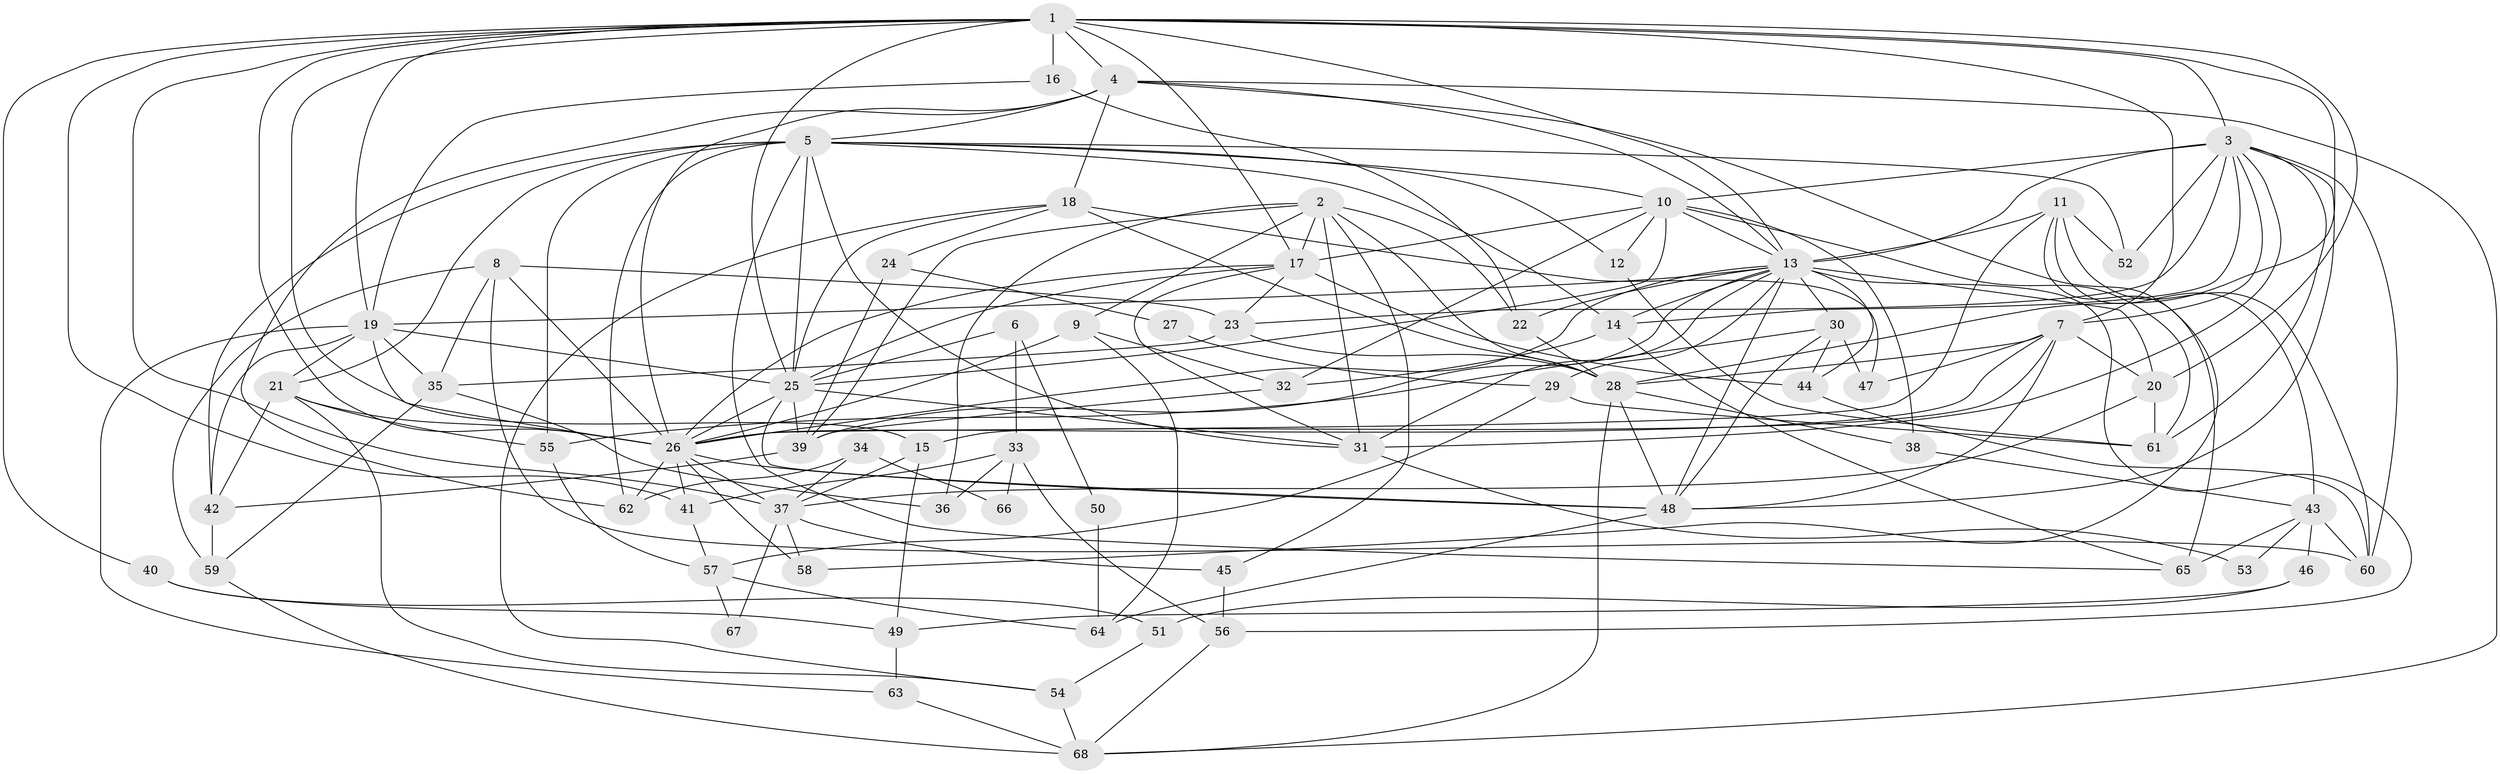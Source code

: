 // original degree distribution, {5: 0.19852941176470587, 2: 0.10294117647058823, 6: 0.08823529411764706, 4: 0.25735294117647056, 3: 0.3088235294117647, 7: 0.03676470588235294, 8: 0.007352941176470588}
// Generated by graph-tools (version 1.1) at 2025/36/03/09/25 02:36:25]
// undirected, 68 vertices, 185 edges
graph export_dot {
graph [start="1"]
  node [color=gray90,style=filled];
  1;
  2;
  3;
  4;
  5;
  6;
  7;
  8;
  9;
  10;
  11;
  12;
  13;
  14;
  15;
  16;
  17;
  18;
  19;
  20;
  21;
  22;
  23;
  24;
  25;
  26;
  27;
  28;
  29;
  30;
  31;
  32;
  33;
  34;
  35;
  36;
  37;
  38;
  39;
  40;
  41;
  42;
  43;
  44;
  45;
  46;
  47;
  48;
  49;
  50;
  51;
  52;
  53;
  54;
  55;
  56;
  57;
  58;
  59;
  60;
  61;
  62;
  63;
  64;
  65;
  66;
  67;
  68;
  1 -- 3 [weight=1.0];
  1 -- 4 [weight=1.0];
  1 -- 7 [weight=1.0];
  1 -- 13 [weight=2.0];
  1 -- 15 [weight=1.0];
  1 -- 16 [weight=2.0];
  1 -- 17 [weight=1.0];
  1 -- 19 [weight=1.0];
  1 -- 20 [weight=1.0];
  1 -- 25 [weight=1.0];
  1 -- 26 [weight=2.0];
  1 -- 28 [weight=2.0];
  1 -- 37 [weight=1.0];
  1 -- 40 [weight=1.0];
  1 -- 41 [weight=1.0];
  2 -- 9 [weight=1.0];
  2 -- 17 [weight=1.0];
  2 -- 22 [weight=1.0];
  2 -- 28 [weight=1.0];
  2 -- 31 [weight=1.0];
  2 -- 36 [weight=1.0];
  2 -- 39 [weight=1.0];
  2 -- 45 [weight=1.0];
  3 -- 7 [weight=1.0];
  3 -- 10 [weight=2.0];
  3 -- 13 [weight=1.0];
  3 -- 14 [weight=1.0];
  3 -- 23 [weight=1.0];
  3 -- 31 [weight=1.0];
  3 -- 48 [weight=1.0];
  3 -- 52 [weight=1.0];
  3 -- 60 [weight=1.0];
  3 -- 61 [weight=1.0];
  4 -- 5 [weight=2.0];
  4 -- 13 [weight=1.0];
  4 -- 18 [weight=1.0];
  4 -- 26 [weight=1.0];
  4 -- 62 [weight=1.0];
  4 -- 65 [weight=3.0];
  4 -- 68 [weight=1.0];
  5 -- 10 [weight=1.0];
  5 -- 12 [weight=1.0];
  5 -- 14 [weight=1.0];
  5 -- 21 [weight=1.0];
  5 -- 25 [weight=2.0];
  5 -- 31 [weight=1.0];
  5 -- 42 [weight=1.0];
  5 -- 52 [weight=1.0];
  5 -- 55 [weight=1.0];
  5 -- 62 [weight=1.0];
  5 -- 65 [weight=1.0];
  6 -- 25 [weight=1.0];
  6 -- 33 [weight=1.0];
  6 -- 50 [weight=1.0];
  7 -- 15 [weight=1.0];
  7 -- 20 [weight=1.0];
  7 -- 26 [weight=1.0];
  7 -- 28 [weight=2.0];
  7 -- 47 [weight=1.0];
  7 -- 48 [weight=1.0];
  8 -- 23 [weight=1.0];
  8 -- 26 [weight=1.0];
  8 -- 35 [weight=1.0];
  8 -- 59 [weight=1.0];
  8 -- 60 [weight=1.0];
  9 -- 26 [weight=1.0];
  9 -- 32 [weight=1.0];
  9 -- 64 [weight=1.0];
  10 -- 12 [weight=1.0];
  10 -- 13 [weight=1.0];
  10 -- 17 [weight=2.0];
  10 -- 25 [weight=3.0];
  10 -- 32 [weight=1.0];
  10 -- 38 [weight=1.0];
  10 -- 61 [weight=2.0];
  11 -- 13 [weight=1.0];
  11 -- 26 [weight=1.0];
  11 -- 43 [weight=1.0];
  11 -- 52 [weight=1.0];
  11 -- 58 [weight=1.0];
  11 -- 60 [weight=1.0];
  12 -- 61 [weight=1.0];
  13 -- 14 [weight=1.0];
  13 -- 19 [weight=1.0];
  13 -- 20 [weight=1.0];
  13 -- 22 [weight=1.0];
  13 -- 26 [weight=1.0];
  13 -- 29 [weight=1.0];
  13 -- 30 [weight=1.0];
  13 -- 31 [weight=1.0];
  13 -- 39 [weight=1.0];
  13 -- 44 [weight=2.0];
  13 -- 48 [weight=1.0];
  13 -- 56 [weight=1.0];
  14 -- 32 [weight=1.0];
  14 -- 65 [weight=1.0];
  15 -- 37 [weight=1.0];
  15 -- 49 [weight=1.0];
  16 -- 19 [weight=1.0];
  16 -- 22 [weight=1.0];
  17 -- 23 [weight=1.0];
  17 -- 25 [weight=1.0];
  17 -- 26 [weight=1.0];
  17 -- 31 [weight=1.0];
  17 -- 44 [weight=1.0];
  18 -- 24 [weight=1.0];
  18 -- 25 [weight=1.0];
  18 -- 28 [weight=1.0];
  18 -- 47 [weight=1.0];
  18 -- 54 [weight=1.0];
  19 -- 21 [weight=1.0];
  19 -- 25 [weight=1.0];
  19 -- 26 [weight=1.0];
  19 -- 35 [weight=1.0];
  19 -- 42 [weight=2.0];
  19 -- 63 [weight=1.0];
  20 -- 37 [weight=1.0];
  20 -- 61 [weight=1.0];
  21 -- 26 [weight=1.0];
  21 -- 42 [weight=1.0];
  21 -- 54 [weight=1.0];
  21 -- 55 [weight=1.0];
  22 -- 28 [weight=1.0];
  23 -- 28 [weight=1.0];
  23 -- 35 [weight=1.0];
  24 -- 27 [weight=1.0];
  24 -- 39 [weight=1.0];
  25 -- 26 [weight=1.0];
  25 -- 31 [weight=1.0];
  25 -- 39 [weight=1.0];
  25 -- 48 [weight=1.0];
  26 -- 37 [weight=1.0];
  26 -- 41 [weight=1.0];
  26 -- 48 [weight=1.0];
  26 -- 58 [weight=1.0];
  26 -- 62 [weight=1.0];
  27 -- 29 [weight=1.0];
  28 -- 38 [weight=1.0];
  28 -- 48 [weight=1.0];
  28 -- 68 [weight=1.0];
  29 -- 57 [weight=1.0];
  29 -- 61 [weight=1.0];
  30 -- 44 [weight=1.0];
  30 -- 47 [weight=1.0];
  30 -- 48 [weight=1.0];
  30 -- 55 [weight=1.0];
  31 -- 53 [weight=1.0];
  32 -- 39 [weight=1.0];
  33 -- 36 [weight=1.0];
  33 -- 41 [weight=1.0];
  33 -- 56 [weight=1.0];
  33 -- 66 [weight=1.0];
  34 -- 37 [weight=1.0];
  34 -- 62 [weight=1.0];
  34 -- 66 [weight=1.0];
  35 -- 36 [weight=1.0];
  35 -- 59 [weight=1.0];
  37 -- 45 [weight=1.0];
  37 -- 58 [weight=1.0];
  37 -- 67 [weight=1.0];
  38 -- 43 [weight=1.0];
  39 -- 42 [weight=1.0];
  40 -- 49 [weight=1.0];
  40 -- 51 [weight=1.0];
  41 -- 57 [weight=1.0];
  42 -- 59 [weight=1.0];
  43 -- 46 [weight=1.0];
  43 -- 53 [weight=1.0];
  43 -- 60 [weight=1.0];
  43 -- 65 [weight=1.0];
  44 -- 60 [weight=1.0];
  45 -- 56 [weight=1.0];
  46 -- 49 [weight=1.0];
  46 -- 51 [weight=1.0];
  48 -- 64 [weight=1.0];
  49 -- 63 [weight=1.0];
  50 -- 64 [weight=1.0];
  51 -- 54 [weight=1.0];
  54 -- 68 [weight=1.0];
  55 -- 57 [weight=1.0];
  56 -- 68 [weight=1.0];
  57 -- 64 [weight=1.0];
  57 -- 67 [weight=1.0];
  59 -- 68 [weight=1.0];
  63 -- 68 [weight=1.0];
}
